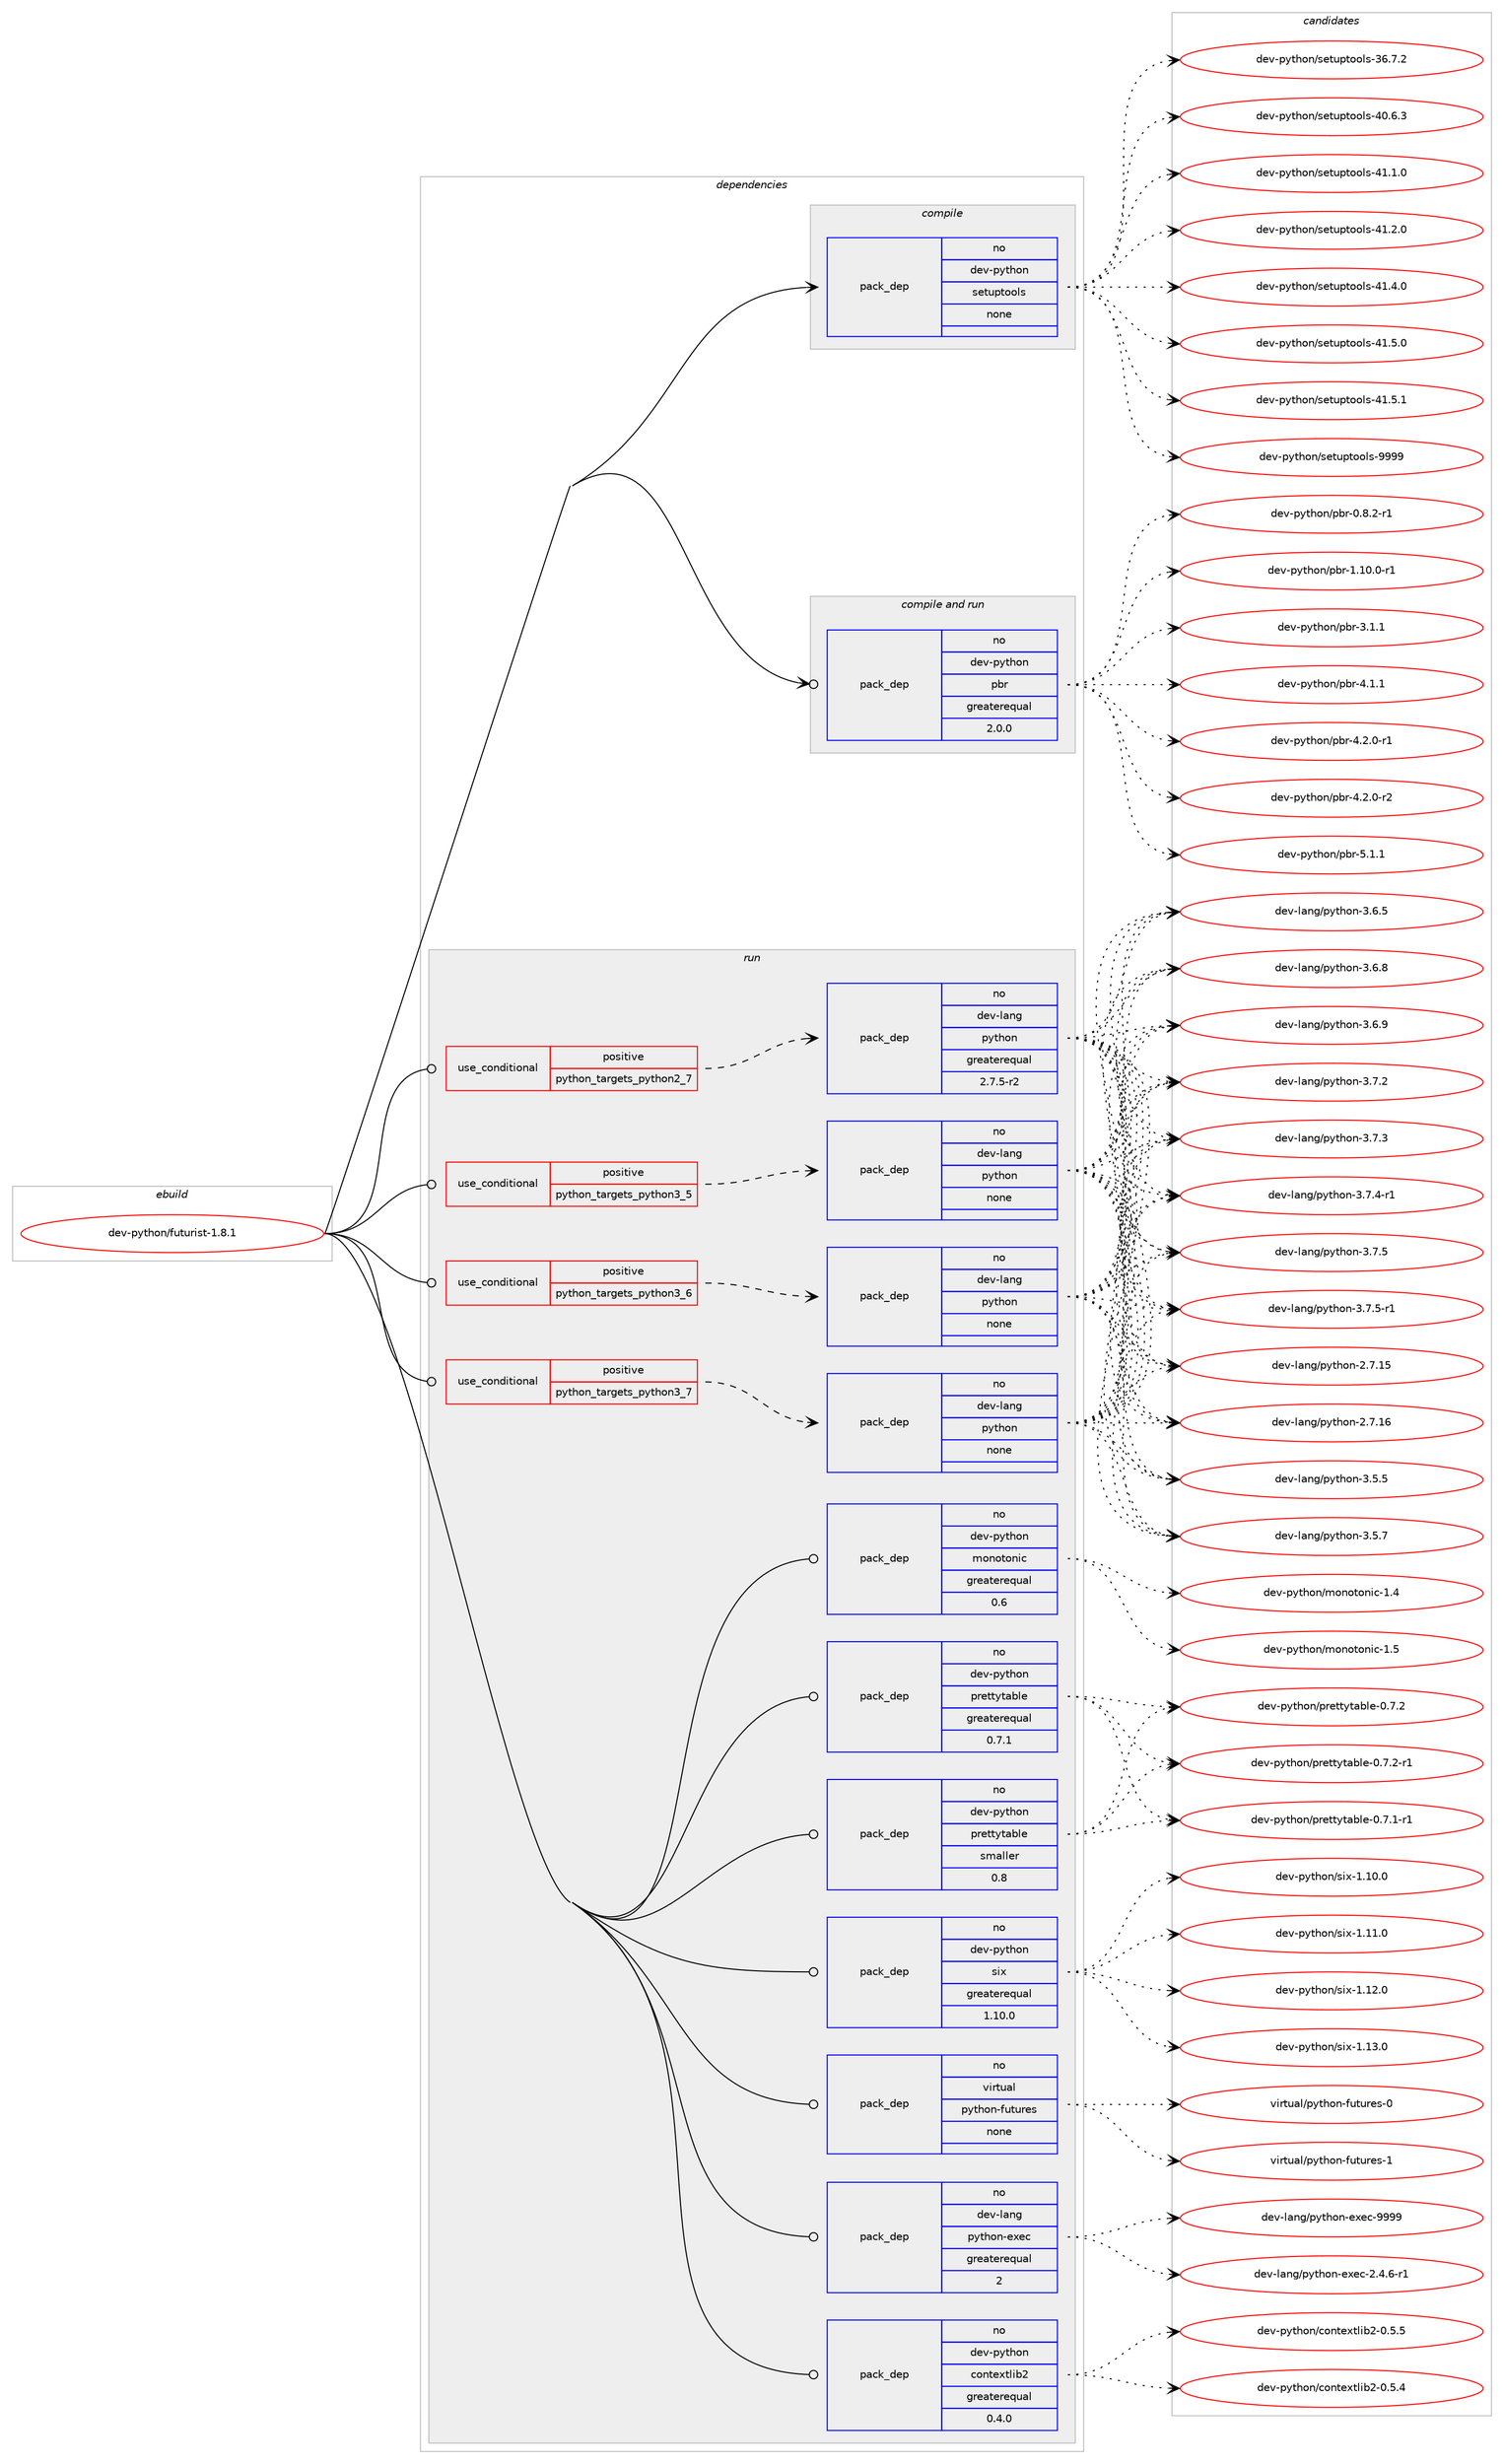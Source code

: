 digraph prolog {

# *************
# Graph options
# *************

newrank=true;
concentrate=true;
compound=true;
graph [rankdir=LR,fontname=Helvetica,fontsize=10,ranksep=1.5];#, ranksep=2.5, nodesep=0.2];
edge  [arrowhead=vee];
node  [fontname=Helvetica,fontsize=10];

# **********
# The ebuild
# **********

subgraph cluster_leftcol {
color=gray;
rank=same;
label=<<i>ebuild</i>>;
id [label="dev-python/futurist-1.8.1", color=red, width=4, href="../dev-python/futurist-1.8.1.svg"];
}

# ****************
# The dependencies
# ****************

subgraph cluster_midcol {
color=gray;
label=<<i>dependencies</i>>;
subgraph cluster_compile {
fillcolor="#eeeeee";
style=filled;
label=<<i>compile</i>>;
subgraph pack454482 {
dependency606146 [label=<<TABLE BORDER="0" CELLBORDER="1" CELLSPACING="0" CELLPADDING="4" WIDTH="220"><TR><TD ROWSPAN="6" CELLPADDING="30">pack_dep</TD></TR><TR><TD WIDTH="110">no</TD></TR><TR><TD>dev-python</TD></TR><TR><TD>setuptools</TD></TR><TR><TD>none</TD></TR><TR><TD></TD></TR></TABLE>>, shape=none, color=blue];
}
id:e -> dependency606146:w [weight=20,style="solid",arrowhead="vee"];
}
subgraph cluster_compileandrun {
fillcolor="#eeeeee";
style=filled;
label=<<i>compile and run</i>>;
subgraph pack454483 {
dependency606147 [label=<<TABLE BORDER="0" CELLBORDER="1" CELLSPACING="0" CELLPADDING="4" WIDTH="220"><TR><TD ROWSPAN="6" CELLPADDING="30">pack_dep</TD></TR><TR><TD WIDTH="110">no</TD></TR><TR><TD>dev-python</TD></TR><TR><TD>pbr</TD></TR><TR><TD>greaterequal</TD></TR><TR><TD>2.0.0</TD></TR></TABLE>>, shape=none, color=blue];
}
id:e -> dependency606147:w [weight=20,style="solid",arrowhead="odotvee"];
}
subgraph cluster_run {
fillcolor="#eeeeee";
style=filled;
label=<<i>run</i>>;
subgraph cond139867 {
dependency606148 [label=<<TABLE BORDER="0" CELLBORDER="1" CELLSPACING="0" CELLPADDING="4"><TR><TD ROWSPAN="3" CELLPADDING="10">use_conditional</TD></TR><TR><TD>positive</TD></TR><TR><TD>python_targets_python2_7</TD></TR></TABLE>>, shape=none, color=red];
subgraph pack454484 {
dependency606149 [label=<<TABLE BORDER="0" CELLBORDER="1" CELLSPACING="0" CELLPADDING="4" WIDTH="220"><TR><TD ROWSPAN="6" CELLPADDING="30">pack_dep</TD></TR><TR><TD WIDTH="110">no</TD></TR><TR><TD>dev-lang</TD></TR><TR><TD>python</TD></TR><TR><TD>greaterequal</TD></TR><TR><TD>2.7.5-r2</TD></TR></TABLE>>, shape=none, color=blue];
}
dependency606148:e -> dependency606149:w [weight=20,style="dashed",arrowhead="vee"];
}
id:e -> dependency606148:w [weight=20,style="solid",arrowhead="odot"];
subgraph cond139868 {
dependency606150 [label=<<TABLE BORDER="0" CELLBORDER="1" CELLSPACING="0" CELLPADDING="4"><TR><TD ROWSPAN="3" CELLPADDING="10">use_conditional</TD></TR><TR><TD>positive</TD></TR><TR><TD>python_targets_python3_5</TD></TR></TABLE>>, shape=none, color=red];
subgraph pack454485 {
dependency606151 [label=<<TABLE BORDER="0" CELLBORDER="1" CELLSPACING="0" CELLPADDING="4" WIDTH="220"><TR><TD ROWSPAN="6" CELLPADDING="30">pack_dep</TD></TR><TR><TD WIDTH="110">no</TD></TR><TR><TD>dev-lang</TD></TR><TR><TD>python</TD></TR><TR><TD>none</TD></TR><TR><TD></TD></TR></TABLE>>, shape=none, color=blue];
}
dependency606150:e -> dependency606151:w [weight=20,style="dashed",arrowhead="vee"];
}
id:e -> dependency606150:w [weight=20,style="solid",arrowhead="odot"];
subgraph cond139869 {
dependency606152 [label=<<TABLE BORDER="0" CELLBORDER="1" CELLSPACING="0" CELLPADDING="4"><TR><TD ROWSPAN="3" CELLPADDING="10">use_conditional</TD></TR><TR><TD>positive</TD></TR><TR><TD>python_targets_python3_6</TD></TR></TABLE>>, shape=none, color=red];
subgraph pack454486 {
dependency606153 [label=<<TABLE BORDER="0" CELLBORDER="1" CELLSPACING="0" CELLPADDING="4" WIDTH="220"><TR><TD ROWSPAN="6" CELLPADDING="30">pack_dep</TD></TR><TR><TD WIDTH="110">no</TD></TR><TR><TD>dev-lang</TD></TR><TR><TD>python</TD></TR><TR><TD>none</TD></TR><TR><TD></TD></TR></TABLE>>, shape=none, color=blue];
}
dependency606152:e -> dependency606153:w [weight=20,style="dashed",arrowhead="vee"];
}
id:e -> dependency606152:w [weight=20,style="solid",arrowhead="odot"];
subgraph cond139870 {
dependency606154 [label=<<TABLE BORDER="0" CELLBORDER="1" CELLSPACING="0" CELLPADDING="4"><TR><TD ROWSPAN="3" CELLPADDING="10">use_conditional</TD></TR><TR><TD>positive</TD></TR><TR><TD>python_targets_python3_7</TD></TR></TABLE>>, shape=none, color=red];
subgraph pack454487 {
dependency606155 [label=<<TABLE BORDER="0" CELLBORDER="1" CELLSPACING="0" CELLPADDING="4" WIDTH="220"><TR><TD ROWSPAN="6" CELLPADDING="30">pack_dep</TD></TR><TR><TD WIDTH="110">no</TD></TR><TR><TD>dev-lang</TD></TR><TR><TD>python</TD></TR><TR><TD>none</TD></TR><TR><TD></TD></TR></TABLE>>, shape=none, color=blue];
}
dependency606154:e -> dependency606155:w [weight=20,style="dashed",arrowhead="vee"];
}
id:e -> dependency606154:w [weight=20,style="solid",arrowhead="odot"];
subgraph pack454488 {
dependency606156 [label=<<TABLE BORDER="0" CELLBORDER="1" CELLSPACING="0" CELLPADDING="4" WIDTH="220"><TR><TD ROWSPAN="6" CELLPADDING="30">pack_dep</TD></TR><TR><TD WIDTH="110">no</TD></TR><TR><TD>dev-lang</TD></TR><TR><TD>python-exec</TD></TR><TR><TD>greaterequal</TD></TR><TR><TD>2</TD></TR></TABLE>>, shape=none, color=blue];
}
id:e -> dependency606156:w [weight=20,style="solid",arrowhead="odot"];
subgraph pack454489 {
dependency606157 [label=<<TABLE BORDER="0" CELLBORDER="1" CELLSPACING="0" CELLPADDING="4" WIDTH="220"><TR><TD ROWSPAN="6" CELLPADDING="30">pack_dep</TD></TR><TR><TD WIDTH="110">no</TD></TR><TR><TD>dev-python</TD></TR><TR><TD>contextlib2</TD></TR><TR><TD>greaterequal</TD></TR><TR><TD>0.4.0</TD></TR></TABLE>>, shape=none, color=blue];
}
id:e -> dependency606157:w [weight=20,style="solid",arrowhead="odot"];
subgraph pack454490 {
dependency606158 [label=<<TABLE BORDER="0" CELLBORDER="1" CELLSPACING="0" CELLPADDING="4" WIDTH="220"><TR><TD ROWSPAN="6" CELLPADDING="30">pack_dep</TD></TR><TR><TD WIDTH="110">no</TD></TR><TR><TD>dev-python</TD></TR><TR><TD>monotonic</TD></TR><TR><TD>greaterequal</TD></TR><TR><TD>0.6</TD></TR></TABLE>>, shape=none, color=blue];
}
id:e -> dependency606158:w [weight=20,style="solid",arrowhead="odot"];
subgraph pack454491 {
dependency606159 [label=<<TABLE BORDER="0" CELLBORDER="1" CELLSPACING="0" CELLPADDING="4" WIDTH="220"><TR><TD ROWSPAN="6" CELLPADDING="30">pack_dep</TD></TR><TR><TD WIDTH="110">no</TD></TR><TR><TD>dev-python</TD></TR><TR><TD>prettytable</TD></TR><TR><TD>greaterequal</TD></TR><TR><TD>0.7.1</TD></TR></TABLE>>, shape=none, color=blue];
}
id:e -> dependency606159:w [weight=20,style="solid",arrowhead="odot"];
subgraph pack454492 {
dependency606160 [label=<<TABLE BORDER="0" CELLBORDER="1" CELLSPACING="0" CELLPADDING="4" WIDTH="220"><TR><TD ROWSPAN="6" CELLPADDING="30">pack_dep</TD></TR><TR><TD WIDTH="110">no</TD></TR><TR><TD>dev-python</TD></TR><TR><TD>prettytable</TD></TR><TR><TD>smaller</TD></TR><TR><TD>0.8</TD></TR></TABLE>>, shape=none, color=blue];
}
id:e -> dependency606160:w [weight=20,style="solid",arrowhead="odot"];
subgraph pack454493 {
dependency606161 [label=<<TABLE BORDER="0" CELLBORDER="1" CELLSPACING="0" CELLPADDING="4" WIDTH="220"><TR><TD ROWSPAN="6" CELLPADDING="30">pack_dep</TD></TR><TR><TD WIDTH="110">no</TD></TR><TR><TD>dev-python</TD></TR><TR><TD>six</TD></TR><TR><TD>greaterequal</TD></TR><TR><TD>1.10.0</TD></TR></TABLE>>, shape=none, color=blue];
}
id:e -> dependency606161:w [weight=20,style="solid",arrowhead="odot"];
subgraph pack454494 {
dependency606162 [label=<<TABLE BORDER="0" CELLBORDER="1" CELLSPACING="0" CELLPADDING="4" WIDTH="220"><TR><TD ROWSPAN="6" CELLPADDING="30">pack_dep</TD></TR><TR><TD WIDTH="110">no</TD></TR><TR><TD>virtual</TD></TR><TR><TD>python-futures</TD></TR><TR><TD>none</TD></TR><TR><TD></TD></TR></TABLE>>, shape=none, color=blue];
}
id:e -> dependency606162:w [weight=20,style="solid",arrowhead="odot"];
}
}

# **************
# The candidates
# **************

subgraph cluster_choices {
rank=same;
color=gray;
label=<<i>candidates</i>>;

subgraph choice454482 {
color=black;
nodesep=1;
choice100101118451121211161041111104711510111611711211611111110811545515446554650 [label="dev-python/setuptools-36.7.2", color=red, width=4,href="../dev-python/setuptools-36.7.2.svg"];
choice100101118451121211161041111104711510111611711211611111110811545524846544651 [label="dev-python/setuptools-40.6.3", color=red, width=4,href="../dev-python/setuptools-40.6.3.svg"];
choice100101118451121211161041111104711510111611711211611111110811545524946494648 [label="dev-python/setuptools-41.1.0", color=red, width=4,href="../dev-python/setuptools-41.1.0.svg"];
choice100101118451121211161041111104711510111611711211611111110811545524946504648 [label="dev-python/setuptools-41.2.0", color=red, width=4,href="../dev-python/setuptools-41.2.0.svg"];
choice100101118451121211161041111104711510111611711211611111110811545524946524648 [label="dev-python/setuptools-41.4.0", color=red, width=4,href="../dev-python/setuptools-41.4.0.svg"];
choice100101118451121211161041111104711510111611711211611111110811545524946534648 [label="dev-python/setuptools-41.5.0", color=red, width=4,href="../dev-python/setuptools-41.5.0.svg"];
choice100101118451121211161041111104711510111611711211611111110811545524946534649 [label="dev-python/setuptools-41.5.1", color=red, width=4,href="../dev-python/setuptools-41.5.1.svg"];
choice10010111845112121116104111110471151011161171121161111111081154557575757 [label="dev-python/setuptools-9999", color=red, width=4,href="../dev-python/setuptools-9999.svg"];
dependency606146:e -> choice100101118451121211161041111104711510111611711211611111110811545515446554650:w [style=dotted,weight="100"];
dependency606146:e -> choice100101118451121211161041111104711510111611711211611111110811545524846544651:w [style=dotted,weight="100"];
dependency606146:e -> choice100101118451121211161041111104711510111611711211611111110811545524946494648:w [style=dotted,weight="100"];
dependency606146:e -> choice100101118451121211161041111104711510111611711211611111110811545524946504648:w [style=dotted,weight="100"];
dependency606146:e -> choice100101118451121211161041111104711510111611711211611111110811545524946524648:w [style=dotted,weight="100"];
dependency606146:e -> choice100101118451121211161041111104711510111611711211611111110811545524946534648:w [style=dotted,weight="100"];
dependency606146:e -> choice100101118451121211161041111104711510111611711211611111110811545524946534649:w [style=dotted,weight="100"];
dependency606146:e -> choice10010111845112121116104111110471151011161171121161111111081154557575757:w [style=dotted,weight="100"];
}
subgraph choice454483 {
color=black;
nodesep=1;
choice1001011184511212111610411111047112981144548465646504511449 [label="dev-python/pbr-0.8.2-r1", color=red, width=4,href="../dev-python/pbr-0.8.2-r1.svg"];
choice100101118451121211161041111104711298114454946494846484511449 [label="dev-python/pbr-1.10.0-r1", color=red, width=4,href="../dev-python/pbr-1.10.0-r1.svg"];
choice100101118451121211161041111104711298114455146494649 [label="dev-python/pbr-3.1.1", color=red, width=4,href="../dev-python/pbr-3.1.1.svg"];
choice100101118451121211161041111104711298114455246494649 [label="dev-python/pbr-4.1.1", color=red, width=4,href="../dev-python/pbr-4.1.1.svg"];
choice1001011184511212111610411111047112981144552465046484511449 [label="dev-python/pbr-4.2.0-r1", color=red, width=4,href="../dev-python/pbr-4.2.0-r1.svg"];
choice1001011184511212111610411111047112981144552465046484511450 [label="dev-python/pbr-4.2.0-r2", color=red, width=4,href="../dev-python/pbr-4.2.0-r2.svg"];
choice100101118451121211161041111104711298114455346494649 [label="dev-python/pbr-5.1.1", color=red, width=4,href="../dev-python/pbr-5.1.1.svg"];
dependency606147:e -> choice1001011184511212111610411111047112981144548465646504511449:w [style=dotted,weight="100"];
dependency606147:e -> choice100101118451121211161041111104711298114454946494846484511449:w [style=dotted,weight="100"];
dependency606147:e -> choice100101118451121211161041111104711298114455146494649:w [style=dotted,weight="100"];
dependency606147:e -> choice100101118451121211161041111104711298114455246494649:w [style=dotted,weight="100"];
dependency606147:e -> choice1001011184511212111610411111047112981144552465046484511449:w [style=dotted,weight="100"];
dependency606147:e -> choice1001011184511212111610411111047112981144552465046484511450:w [style=dotted,weight="100"];
dependency606147:e -> choice100101118451121211161041111104711298114455346494649:w [style=dotted,weight="100"];
}
subgraph choice454484 {
color=black;
nodesep=1;
choice10010111845108971101034711212111610411111045504655464953 [label="dev-lang/python-2.7.15", color=red, width=4,href="../dev-lang/python-2.7.15.svg"];
choice10010111845108971101034711212111610411111045504655464954 [label="dev-lang/python-2.7.16", color=red, width=4,href="../dev-lang/python-2.7.16.svg"];
choice100101118451089711010347112121116104111110455146534653 [label="dev-lang/python-3.5.5", color=red, width=4,href="../dev-lang/python-3.5.5.svg"];
choice100101118451089711010347112121116104111110455146534655 [label="dev-lang/python-3.5.7", color=red, width=4,href="../dev-lang/python-3.5.7.svg"];
choice100101118451089711010347112121116104111110455146544653 [label="dev-lang/python-3.6.5", color=red, width=4,href="../dev-lang/python-3.6.5.svg"];
choice100101118451089711010347112121116104111110455146544656 [label="dev-lang/python-3.6.8", color=red, width=4,href="../dev-lang/python-3.6.8.svg"];
choice100101118451089711010347112121116104111110455146544657 [label="dev-lang/python-3.6.9", color=red, width=4,href="../dev-lang/python-3.6.9.svg"];
choice100101118451089711010347112121116104111110455146554650 [label="dev-lang/python-3.7.2", color=red, width=4,href="../dev-lang/python-3.7.2.svg"];
choice100101118451089711010347112121116104111110455146554651 [label="dev-lang/python-3.7.3", color=red, width=4,href="../dev-lang/python-3.7.3.svg"];
choice1001011184510897110103471121211161041111104551465546524511449 [label="dev-lang/python-3.7.4-r1", color=red, width=4,href="../dev-lang/python-3.7.4-r1.svg"];
choice100101118451089711010347112121116104111110455146554653 [label="dev-lang/python-3.7.5", color=red, width=4,href="../dev-lang/python-3.7.5.svg"];
choice1001011184510897110103471121211161041111104551465546534511449 [label="dev-lang/python-3.7.5-r1", color=red, width=4,href="../dev-lang/python-3.7.5-r1.svg"];
dependency606149:e -> choice10010111845108971101034711212111610411111045504655464953:w [style=dotted,weight="100"];
dependency606149:e -> choice10010111845108971101034711212111610411111045504655464954:w [style=dotted,weight="100"];
dependency606149:e -> choice100101118451089711010347112121116104111110455146534653:w [style=dotted,weight="100"];
dependency606149:e -> choice100101118451089711010347112121116104111110455146534655:w [style=dotted,weight="100"];
dependency606149:e -> choice100101118451089711010347112121116104111110455146544653:w [style=dotted,weight="100"];
dependency606149:e -> choice100101118451089711010347112121116104111110455146544656:w [style=dotted,weight="100"];
dependency606149:e -> choice100101118451089711010347112121116104111110455146544657:w [style=dotted,weight="100"];
dependency606149:e -> choice100101118451089711010347112121116104111110455146554650:w [style=dotted,weight="100"];
dependency606149:e -> choice100101118451089711010347112121116104111110455146554651:w [style=dotted,weight="100"];
dependency606149:e -> choice1001011184510897110103471121211161041111104551465546524511449:w [style=dotted,weight="100"];
dependency606149:e -> choice100101118451089711010347112121116104111110455146554653:w [style=dotted,weight="100"];
dependency606149:e -> choice1001011184510897110103471121211161041111104551465546534511449:w [style=dotted,weight="100"];
}
subgraph choice454485 {
color=black;
nodesep=1;
choice10010111845108971101034711212111610411111045504655464953 [label="dev-lang/python-2.7.15", color=red, width=4,href="../dev-lang/python-2.7.15.svg"];
choice10010111845108971101034711212111610411111045504655464954 [label="dev-lang/python-2.7.16", color=red, width=4,href="../dev-lang/python-2.7.16.svg"];
choice100101118451089711010347112121116104111110455146534653 [label="dev-lang/python-3.5.5", color=red, width=4,href="../dev-lang/python-3.5.5.svg"];
choice100101118451089711010347112121116104111110455146534655 [label="dev-lang/python-3.5.7", color=red, width=4,href="../dev-lang/python-3.5.7.svg"];
choice100101118451089711010347112121116104111110455146544653 [label="dev-lang/python-3.6.5", color=red, width=4,href="../dev-lang/python-3.6.5.svg"];
choice100101118451089711010347112121116104111110455146544656 [label="dev-lang/python-3.6.8", color=red, width=4,href="../dev-lang/python-3.6.8.svg"];
choice100101118451089711010347112121116104111110455146544657 [label="dev-lang/python-3.6.9", color=red, width=4,href="../dev-lang/python-3.6.9.svg"];
choice100101118451089711010347112121116104111110455146554650 [label="dev-lang/python-3.7.2", color=red, width=4,href="../dev-lang/python-3.7.2.svg"];
choice100101118451089711010347112121116104111110455146554651 [label="dev-lang/python-3.7.3", color=red, width=4,href="../dev-lang/python-3.7.3.svg"];
choice1001011184510897110103471121211161041111104551465546524511449 [label="dev-lang/python-3.7.4-r1", color=red, width=4,href="../dev-lang/python-3.7.4-r1.svg"];
choice100101118451089711010347112121116104111110455146554653 [label="dev-lang/python-3.7.5", color=red, width=4,href="../dev-lang/python-3.7.5.svg"];
choice1001011184510897110103471121211161041111104551465546534511449 [label="dev-lang/python-3.7.5-r1", color=red, width=4,href="../dev-lang/python-3.7.5-r1.svg"];
dependency606151:e -> choice10010111845108971101034711212111610411111045504655464953:w [style=dotted,weight="100"];
dependency606151:e -> choice10010111845108971101034711212111610411111045504655464954:w [style=dotted,weight="100"];
dependency606151:e -> choice100101118451089711010347112121116104111110455146534653:w [style=dotted,weight="100"];
dependency606151:e -> choice100101118451089711010347112121116104111110455146534655:w [style=dotted,weight="100"];
dependency606151:e -> choice100101118451089711010347112121116104111110455146544653:w [style=dotted,weight="100"];
dependency606151:e -> choice100101118451089711010347112121116104111110455146544656:w [style=dotted,weight="100"];
dependency606151:e -> choice100101118451089711010347112121116104111110455146544657:w [style=dotted,weight="100"];
dependency606151:e -> choice100101118451089711010347112121116104111110455146554650:w [style=dotted,weight="100"];
dependency606151:e -> choice100101118451089711010347112121116104111110455146554651:w [style=dotted,weight="100"];
dependency606151:e -> choice1001011184510897110103471121211161041111104551465546524511449:w [style=dotted,weight="100"];
dependency606151:e -> choice100101118451089711010347112121116104111110455146554653:w [style=dotted,weight="100"];
dependency606151:e -> choice1001011184510897110103471121211161041111104551465546534511449:w [style=dotted,weight="100"];
}
subgraph choice454486 {
color=black;
nodesep=1;
choice10010111845108971101034711212111610411111045504655464953 [label="dev-lang/python-2.7.15", color=red, width=4,href="../dev-lang/python-2.7.15.svg"];
choice10010111845108971101034711212111610411111045504655464954 [label="dev-lang/python-2.7.16", color=red, width=4,href="../dev-lang/python-2.7.16.svg"];
choice100101118451089711010347112121116104111110455146534653 [label="dev-lang/python-3.5.5", color=red, width=4,href="../dev-lang/python-3.5.5.svg"];
choice100101118451089711010347112121116104111110455146534655 [label="dev-lang/python-3.5.7", color=red, width=4,href="../dev-lang/python-3.5.7.svg"];
choice100101118451089711010347112121116104111110455146544653 [label="dev-lang/python-3.6.5", color=red, width=4,href="../dev-lang/python-3.6.5.svg"];
choice100101118451089711010347112121116104111110455146544656 [label="dev-lang/python-3.6.8", color=red, width=4,href="../dev-lang/python-3.6.8.svg"];
choice100101118451089711010347112121116104111110455146544657 [label="dev-lang/python-3.6.9", color=red, width=4,href="../dev-lang/python-3.6.9.svg"];
choice100101118451089711010347112121116104111110455146554650 [label="dev-lang/python-3.7.2", color=red, width=4,href="../dev-lang/python-3.7.2.svg"];
choice100101118451089711010347112121116104111110455146554651 [label="dev-lang/python-3.7.3", color=red, width=4,href="../dev-lang/python-3.7.3.svg"];
choice1001011184510897110103471121211161041111104551465546524511449 [label="dev-lang/python-3.7.4-r1", color=red, width=4,href="../dev-lang/python-3.7.4-r1.svg"];
choice100101118451089711010347112121116104111110455146554653 [label="dev-lang/python-3.7.5", color=red, width=4,href="../dev-lang/python-3.7.5.svg"];
choice1001011184510897110103471121211161041111104551465546534511449 [label="dev-lang/python-3.7.5-r1", color=red, width=4,href="../dev-lang/python-3.7.5-r1.svg"];
dependency606153:e -> choice10010111845108971101034711212111610411111045504655464953:w [style=dotted,weight="100"];
dependency606153:e -> choice10010111845108971101034711212111610411111045504655464954:w [style=dotted,weight="100"];
dependency606153:e -> choice100101118451089711010347112121116104111110455146534653:w [style=dotted,weight="100"];
dependency606153:e -> choice100101118451089711010347112121116104111110455146534655:w [style=dotted,weight="100"];
dependency606153:e -> choice100101118451089711010347112121116104111110455146544653:w [style=dotted,weight="100"];
dependency606153:e -> choice100101118451089711010347112121116104111110455146544656:w [style=dotted,weight="100"];
dependency606153:e -> choice100101118451089711010347112121116104111110455146544657:w [style=dotted,weight="100"];
dependency606153:e -> choice100101118451089711010347112121116104111110455146554650:w [style=dotted,weight="100"];
dependency606153:e -> choice100101118451089711010347112121116104111110455146554651:w [style=dotted,weight="100"];
dependency606153:e -> choice1001011184510897110103471121211161041111104551465546524511449:w [style=dotted,weight="100"];
dependency606153:e -> choice100101118451089711010347112121116104111110455146554653:w [style=dotted,weight="100"];
dependency606153:e -> choice1001011184510897110103471121211161041111104551465546534511449:w [style=dotted,weight="100"];
}
subgraph choice454487 {
color=black;
nodesep=1;
choice10010111845108971101034711212111610411111045504655464953 [label="dev-lang/python-2.7.15", color=red, width=4,href="../dev-lang/python-2.7.15.svg"];
choice10010111845108971101034711212111610411111045504655464954 [label="dev-lang/python-2.7.16", color=red, width=4,href="../dev-lang/python-2.7.16.svg"];
choice100101118451089711010347112121116104111110455146534653 [label="dev-lang/python-3.5.5", color=red, width=4,href="../dev-lang/python-3.5.5.svg"];
choice100101118451089711010347112121116104111110455146534655 [label="dev-lang/python-3.5.7", color=red, width=4,href="../dev-lang/python-3.5.7.svg"];
choice100101118451089711010347112121116104111110455146544653 [label="dev-lang/python-3.6.5", color=red, width=4,href="../dev-lang/python-3.6.5.svg"];
choice100101118451089711010347112121116104111110455146544656 [label="dev-lang/python-3.6.8", color=red, width=4,href="../dev-lang/python-3.6.8.svg"];
choice100101118451089711010347112121116104111110455146544657 [label="dev-lang/python-3.6.9", color=red, width=4,href="../dev-lang/python-3.6.9.svg"];
choice100101118451089711010347112121116104111110455146554650 [label="dev-lang/python-3.7.2", color=red, width=4,href="../dev-lang/python-3.7.2.svg"];
choice100101118451089711010347112121116104111110455146554651 [label="dev-lang/python-3.7.3", color=red, width=4,href="../dev-lang/python-3.7.3.svg"];
choice1001011184510897110103471121211161041111104551465546524511449 [label="dev-lang/python-3.7.4-r1", color=red, width=4,href="../dev-lang/python-3.7.4-r1.svg"];
choice100101118451089711010347112121116104111110455146554653 [label="dev-lang/python-3.7.5", color=red, width=4,href="../dev-lang/python-3.7.5.svg"];
choice1001011184510897110103471121211161041111104551465546534511449 [label="dev-lang/python-3.7.5-r1", color=red, width=4,href="../dev-lang/python-3.7.5-r1.svg"];
dependency606155:e -> choice10010111845108971101034711212111610411111045504655464953:w [style=dotted,weight="100"];
dependency606155:e -> choice10010111845108971101034711212111610411111045504655464954:w [style=dotted,weight="100"];
dependency606155:e -> choice100101118451089711010347112121116104111110455146534653:w [style=dotted,weight="100"];
dependency606155:e -> choice100101118451089711010347112121116104111110455146534655:w [style=dotted,weight="100"];
dependency606155:e -> choice100101118451089711010347112121116104111110455146544653:w [style=dotted,weight="100"];
dependency606155:e -> choice100101118451089711010347112121116104111110455146544656:w [style=dotted,weight="100"];
dependency606155:e -> choice100101118451089711010347112121116104111110455146544657:w [style=dotted,weight="100"];
dependency606155:e -> choice100101118451089711010347112121116104111110455146554650:w [style=dotted,weight="100"];
dependency606155:e -> choice100101118451089711010347112121116104111110455146554651:w [style=dotted,weight="100"];
dependency606155:e -> choice1001011184510897110103471121211161041111104551465546524511449:w [style=dotted,weight="100"];
dependency606155:e -> choice100101118451089711010347112121116104111110455146554653:w [style=dotted,weight="100"];
dependency606155:e -> choice1001011184510897110103471121211161041111104551465546534511449:w [style=dotted,weight="100"];
}
subgraph choice454488 {
color=black;
nodesep=1;
choice10010111845108971101034711212111610411111045101120101994550465246544511449 [label="dev-lang/python-exec-2.4.6-r1", color=red, width=4,href="../dev-lang/python-exec-2.4.6-r1.svg"];
choice10010111845108971101034711212111610411111045101120101994557575757 [label="dev-lang/python-exec-9999", color=red, width=4,href="../dev-lang/python-exec-9999.svg"];
dependency606156:e -> choice10010111845108971101034711212111610411111045101120101994550465246544511449:w [style=dotted,weight="100"];
dependency606156:e -> choice10010111845108971101034711212111610411111045101120101994557575757:w [style=dotted,weight="100"];
}
subgraph choice454489 {
color=black;
nodesep=1;
choice1001011184511212111610411111047991111101161011201161081059850454846534652 [label="dev-python/contextlib2-0.5.4", color=red, width=4,href="../dev-python/contextlib2-0.5.4.svg"];
choice1001011184511212111610411111047991111101161011201161081059850454846534653 [label="dev-python/contextlib2-0.5.5", color=red, width=4,href="../dev-python/contextlib2-0.5.5.svg"];
dependency606157:e -> choice1001011184511212111610411111047991111101161011201161081059850454846534652:w [style=dotted,weight="100"];
dependency606157:e -> choice1001011184511212111610411111047991111101161011201161081059850454846534653:w [style=dotted,weight="100"];
}
subgraph choice454490 {
color=black;
nodesep=1;
choice10010111845112121116104111110471091111101111161111101059945494652 [label="dev-python/monotonic-1.4", color=red, width=4,href="../dev-python/monotonic-1.4.svg"];
choice10010111845112121116104111110471091111101111161111101059945494653 [label="dev-python/monotonic-1.5", color=red, width=4,href="../dev-python/monotonic-1.5.svg"];
dependency606158:e -> choice10010111845112121116104111110471091111101111161111101059945494652:w [style=dotted,weight="100"];
dependency606158:e -> choice10010111845112121116104111110471091111101111161111101059945494653:w [style=dotted,weight="100"];
}
subgraph choice454491 {
color=black;
nodesep=1;
choice100101118451121211161041111104711211410111611612111697981081014548465546494511449 [label="dev-python/prettytable-0.7.1-r1", color=red, width=4,href="../dev-python/prettytable-0.7.1-r1.svg"];
choice10010111845112121116104111110471121141011161161211169798108101454846554650 [label="dev-python/prettytable-0.7.2", color=red, width=4,href="../dev-python/prettytable-0.7.2.svg"];
choice100101118451121211161041111104711211410111611612111697981081014548465546504511449 [label="dev-python/prettytable-0.7.2-r1", color=red, width=4,href="../dev-python/prettytable-0.7.2-r1.svg"];
dependency606159:e -> choice100101118451121211161041111104711211410111611612111697981081014548465546494511449:w [style=dotted,weight="100"];
dependency606159:e -> choice10010111845112121116104111110471121141011161161211169798108101454846554650:w [style=dotted,weight="100"];
dependency606159:e -> choice100101118451121211161041111104711211410111611612111697981081014548465546504511449:w [style=dotted,weight="100"];
}
subgraph choice454492 {
color=black;
nodesep=1;
choice100101118451121211161041111104711211410111611612111697981081014548465546494511449 [label="dev-python/prettytable-0.7.1-r1", color=red, width=4,href="../dev-python/prettytable-0.7.1-r1.svg"];
choice10010111845112121116104111110471121141011161161211169798108101454846554650 [label="dev-python/prettytable-0.7.2", color=red, width=4,href="../dev-python/prettytable-0.7.2.svg"];
choice100101118451121211161041111104711211410111611612111697981081014548465546504511449 [label="dev-python/prettytable-0.7.2-r1", color=red, width=4,href="../dev-python/prettytable-0.7.2-r1.svg"];
dependency606160:e -> choice100101118451121211161041111104711211410111611612111697981081014548465546494511449:w [style=dotted,weight="100"];
dependency606160:e -> choice10010111845112121116104111110471121141011161161211169798108101454846554650:w [style=dotted,weight="100"];
dependency606160:e -> choice100101118451121211161041111104711211410111611612111697981081014548465546504511449:w [style=dotted,weight="100"];
}
subgraph choice454493 {
color=black;
nodesep=1;
choice100101118451121211161041111104711510512045494649484648 [label="dev-python/six-1.10.0", color=red, width=4,href="../dev-python/six-1.10.0.svg"];
choice100101118451121211161041111104711510512045494649494648 [label="dev-python/six-1.11.0", color=red, width=4,href="../dev-python/six-1.11.0.svg"];
choice100101118451121211161041111104711510512045494649504648 [label="dev-python/six-1.12.0", color=red, width=4,href="../dev-python/six-1.12.0.svg"];
choice100101118451121211161041111104711510512045494649514648 [label="dev-python/six-1.13.0", color=red, width=4,href="../dev-python/six-1.13.0.svg"];
dependency606161:e -> choice100101118451121211161041111104711510512045494649484648:w [style=dotted,weight="100"];
dependency606161:e -> choice100101118451121211161041111104711510512045494649494648:w [style=dotted,weight="100"];
dependency606161:e -> choice100101118451121211161041111104711510512045494649504648:w [style=dotted,weight="100"];
dependency606161:e -> choice100101118451121211161041111104711510512045494649514648:w [style=dotted,weight="100"];
}
subgraph choice454494 {
color=black;
nodesep=1;
choice1181051141161179710847112121116104111110451021171161171141011154548 [label="virtual/python-futures-0", color=red, width=4,href="../virtual/python-futures-0.svg"];
choice1181051141161179710847112121116104111110451021171161171141011154549 [label="virtual/python-futures-1", color=red, width=4,href="../virtual/python-futures-1.svg"];
dependency606162:e -> choice1181051141161179710847112121116104111110451021171161171141011154548:w [style=dotted,weight="100"];
dependency606162:e -> choice1181051141161179710847112121116104111110451021171161171141011154549:w [style=dotted,weight="100"];
}
}

}
